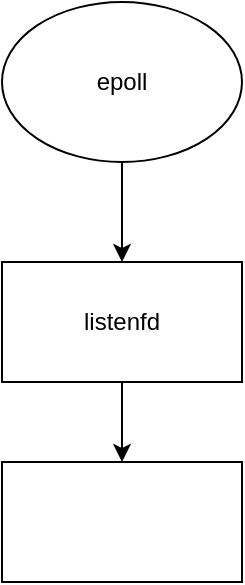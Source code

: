 <mxfile version="20.8.20" type="github">
  <diagram name="第 1 页" id="8Vu2f-kwQdzmddG5f1hv">
    <mxGraphModel dx="1434" dy="764" grid="1" gridSize="10" guides="1" tooltips="1" connect="1" arrows="1" fold="1" page="1" pageScale="1" pageWidth="2339" pageHeight="3300" math="0" shadow="0">
      <root>
        <mxCell id="0" />
        <mxCell id="1" parent="0" />
        <mxCell id="Z7Xap9vdwnnIkBi_tFMi-2" value="" style="edgeStyle=orthogonalEdgeStyle;rounded=0;orthogonalLoop=1;jettySize=auto;html=1;" edge="1" parent="1" source="J5Lo09K3foATALVpaK4b-9" target="Z7Xap9vdwnnIkBi_tFMi-1">
          <mxGeometry relative="1" as="geometry" />
        </mxCell>
        <mxCell id="J5Lo09K3foATALVpaK4b-9" value="epoll" style="ellipse;whiteSpace=wrap;html=1;" parent="1" vertex="1">
          <mxGeometry x="170" y="90" width="120" height="80" as="geometry" />
        </mxCell>
        <mxCell id="Z7Xap9vdwnnIkBi_tFMi-5" value="" style="edgeStyle=orthogonalEdgeStyle;rounded=0;orthogonalLoop=1;jettySize=auto;html=1;" edge="1" parent="1" source="Z7Xap9vdwnnIkBi_tFMi-1" target="Z7Xap9vdwnnIkBi_tFMi-4">
          <mxGeometry relative="1" as="geometry" />
        </mxCell>
        <mxCell id="Z7Xap9vdwnnIkBi_tFMi-1" value="listenfd" style="whiteSpace=wrap;html=1;" vertex="1" parent="1">
          <mxGeometry x="170" y="220" width="120" height="60" as="geometry" />
        </mxCell>
        <mxCell id="Z7Xap9vdwnnIkBi_tFMi-4" value="" style="whiteSpace=wrap;html=1;" vertex="1" parent="1">
          <mxGeometry x="170" y="320" width="120" height="60" as="geometry" />
        </mxCell>
      </root>
    </mxGraphModel>
  </diagram>
</mxfile>
